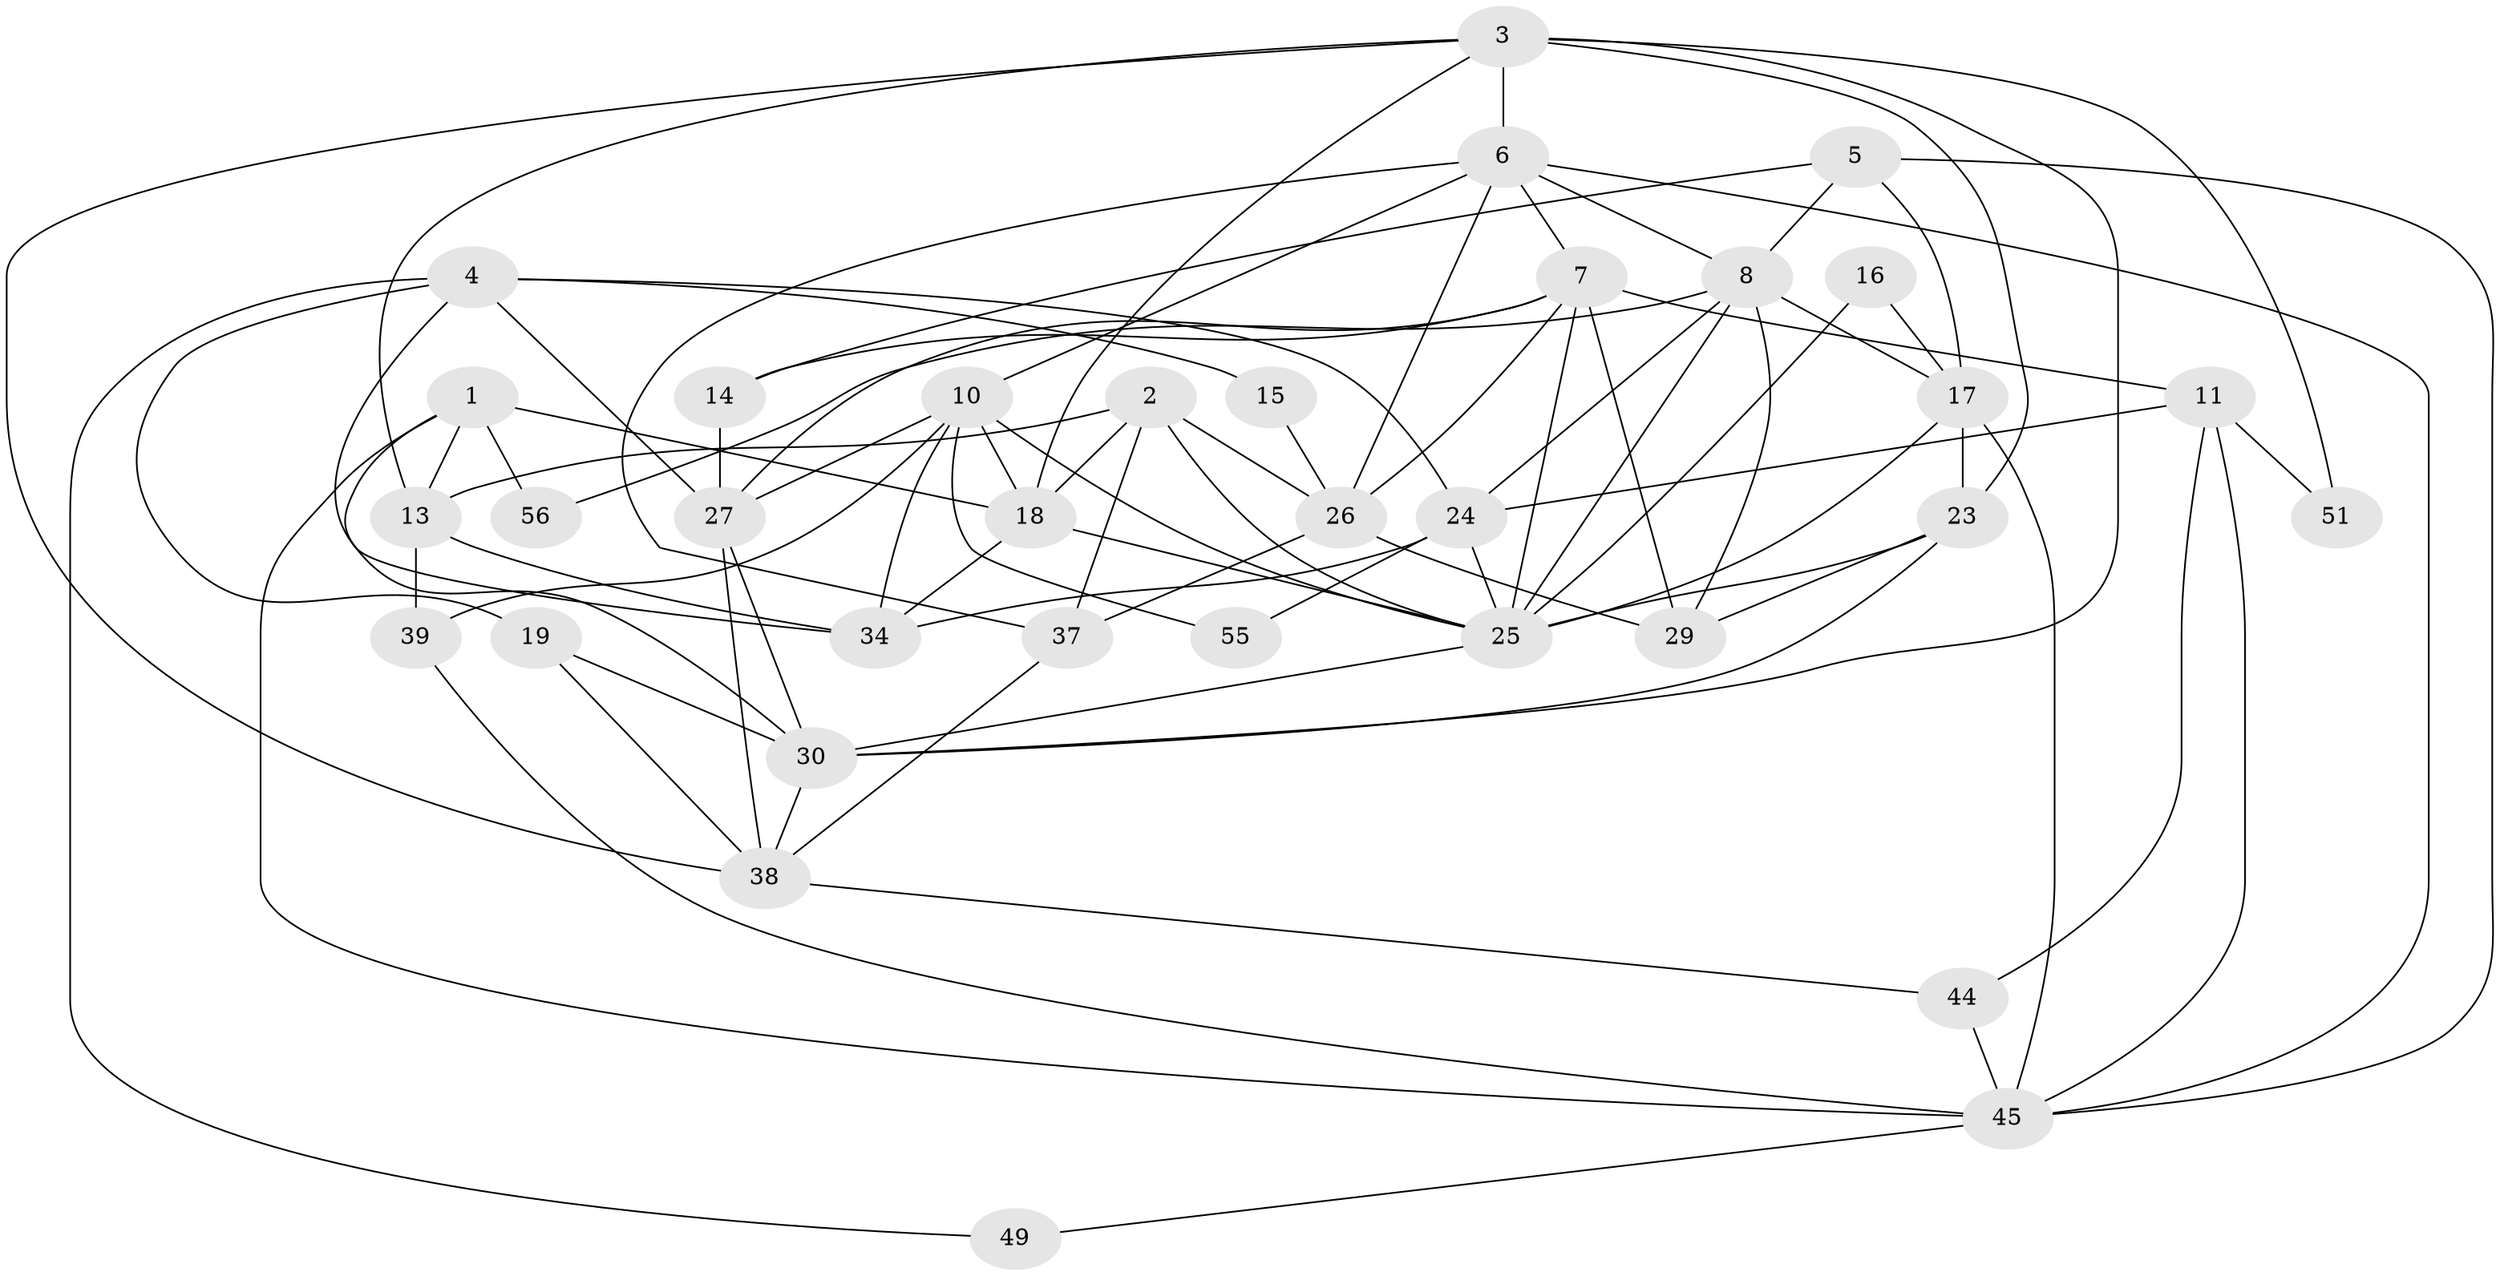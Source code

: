 // Generated by graph-tools (version 1.1) at 2025/24/03/03/25 07:24:04]
// undirected, 34 vertices, 84 edges
graph export_dot {
graph [start="1"]
  node [color=gray90,style=filled];
  1 [super="+9"];
  2 [super="+22"];
  3;
  4 [super="+35"];
  5 [super="+36"];
  6 [super="+50"];
  7 [super="+48"];
  8 [super="+53"];
  10 [super="+12"];
  11 [super="+31"];
  13 [super="+20"];
  14;
  15;
  16;
  17 [super="+21"];
  18 [super="+41"];
  19 [super="+40"];
  23 [super="+57"];
  24 [super="+32"];
  25 [super="+42"];
  26 [super="+28"];
  27 [super="+33"];
  29;
  30 [super="+47"];
  34 [super="+43"];
  37 [super="+54"];
  38 [super="+52"];
  39;
  44;
  45 [super="+46"];
  49;
  51;
  55;
  56;
  1 -- 56;
  1 -- 13;
  1 -- 45;
  1 -- 30;
  1 -- 18;
  2 -- 26;
  2 -- 13;
  2 -- 37;
  2 -- 18;
  2 -- 25;
  3 -- 13;
  3 -- 18;
  3 -- 38;
  3 -- 51;
  3 -- 6;
  3 -- 30;
  3 -- 23;
  4 -- 24 [weight=2];
  4 -- 15;
  4 -- 19;
  4 -- 49;
  4 -- 34;
  4 -- 27;
  5 -- 17 [weight=2];
  5 -- 8 [weight=2];
  5 -- 45;
  5 -- 14;
  6 -- 45;
  6 -- 26;
  6 -- 8;
  6 -- 37;
  6 -- 10;
  6 -- 7;
  7 -- 14;
  7 -- 27;
  7 -- 25;
  7 -- 26;
  7 -- 11;
  7 -- 29;
  8 -- 25;
  8 -- 24;
  8 -- 17;
  8 -- 56;
  8 -- 29;
  10 -- 27;
  10 -- 25;
  10 -- 18 [weight=2];
  10 -- 34;
  10 -- 39;
  10 -- 55;
  11 -- 51;
  11 -- 44;
  11 -- 45;
  11 -- 24;
  13 -- 39;
  13 -- 34;
  14 -- 27;
  15 -- 26;
  16 -- 17;
  16 -- 25;
  17 -- 23;
  17 -- 45;
  17 -- 25;
  18 -- 25;
  18 -- 34;
  19 -- 38;
  19 -- 30;
  23 -- 29;
  23 -- 30;
  23 -- 25;
  24 -- 34;
  24 -- 55;
  24 -- 25;
  25 -- 30;
  26 -- 29 [weight=2];
  26 -- 37;
  27 -- 38;
  27 -- 30;
  30 -- 38;
  37 -- 38;
  38 -- 44;
  39 -- 45;
  44 -- 45;
  45 -- 49;
}
